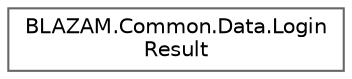 digraph "Graphical Class Hierarchy"
{
 // LATEX_PDF_SIZE
  bgcolor="transparent";
  edge [fontname=Helvetica,fontsize=10,labelfontname=Helvetica,labelfontsize=10];
  node [fontname=Helvetica,fontsize=10,shape=box,height=0.2,width=0.4];
  rankdir="LR";
  Node0 [id="Node000000",label="BLAZAM.Common.Data.Login\lResult",height=0.2,width=0.4,color="grey40", fillcolor="white", style="filled",URL="$class_b_l_a_z_a_m_1_1_common_1_1_data_1_1_login_result.html",tooltip=" "];
}

